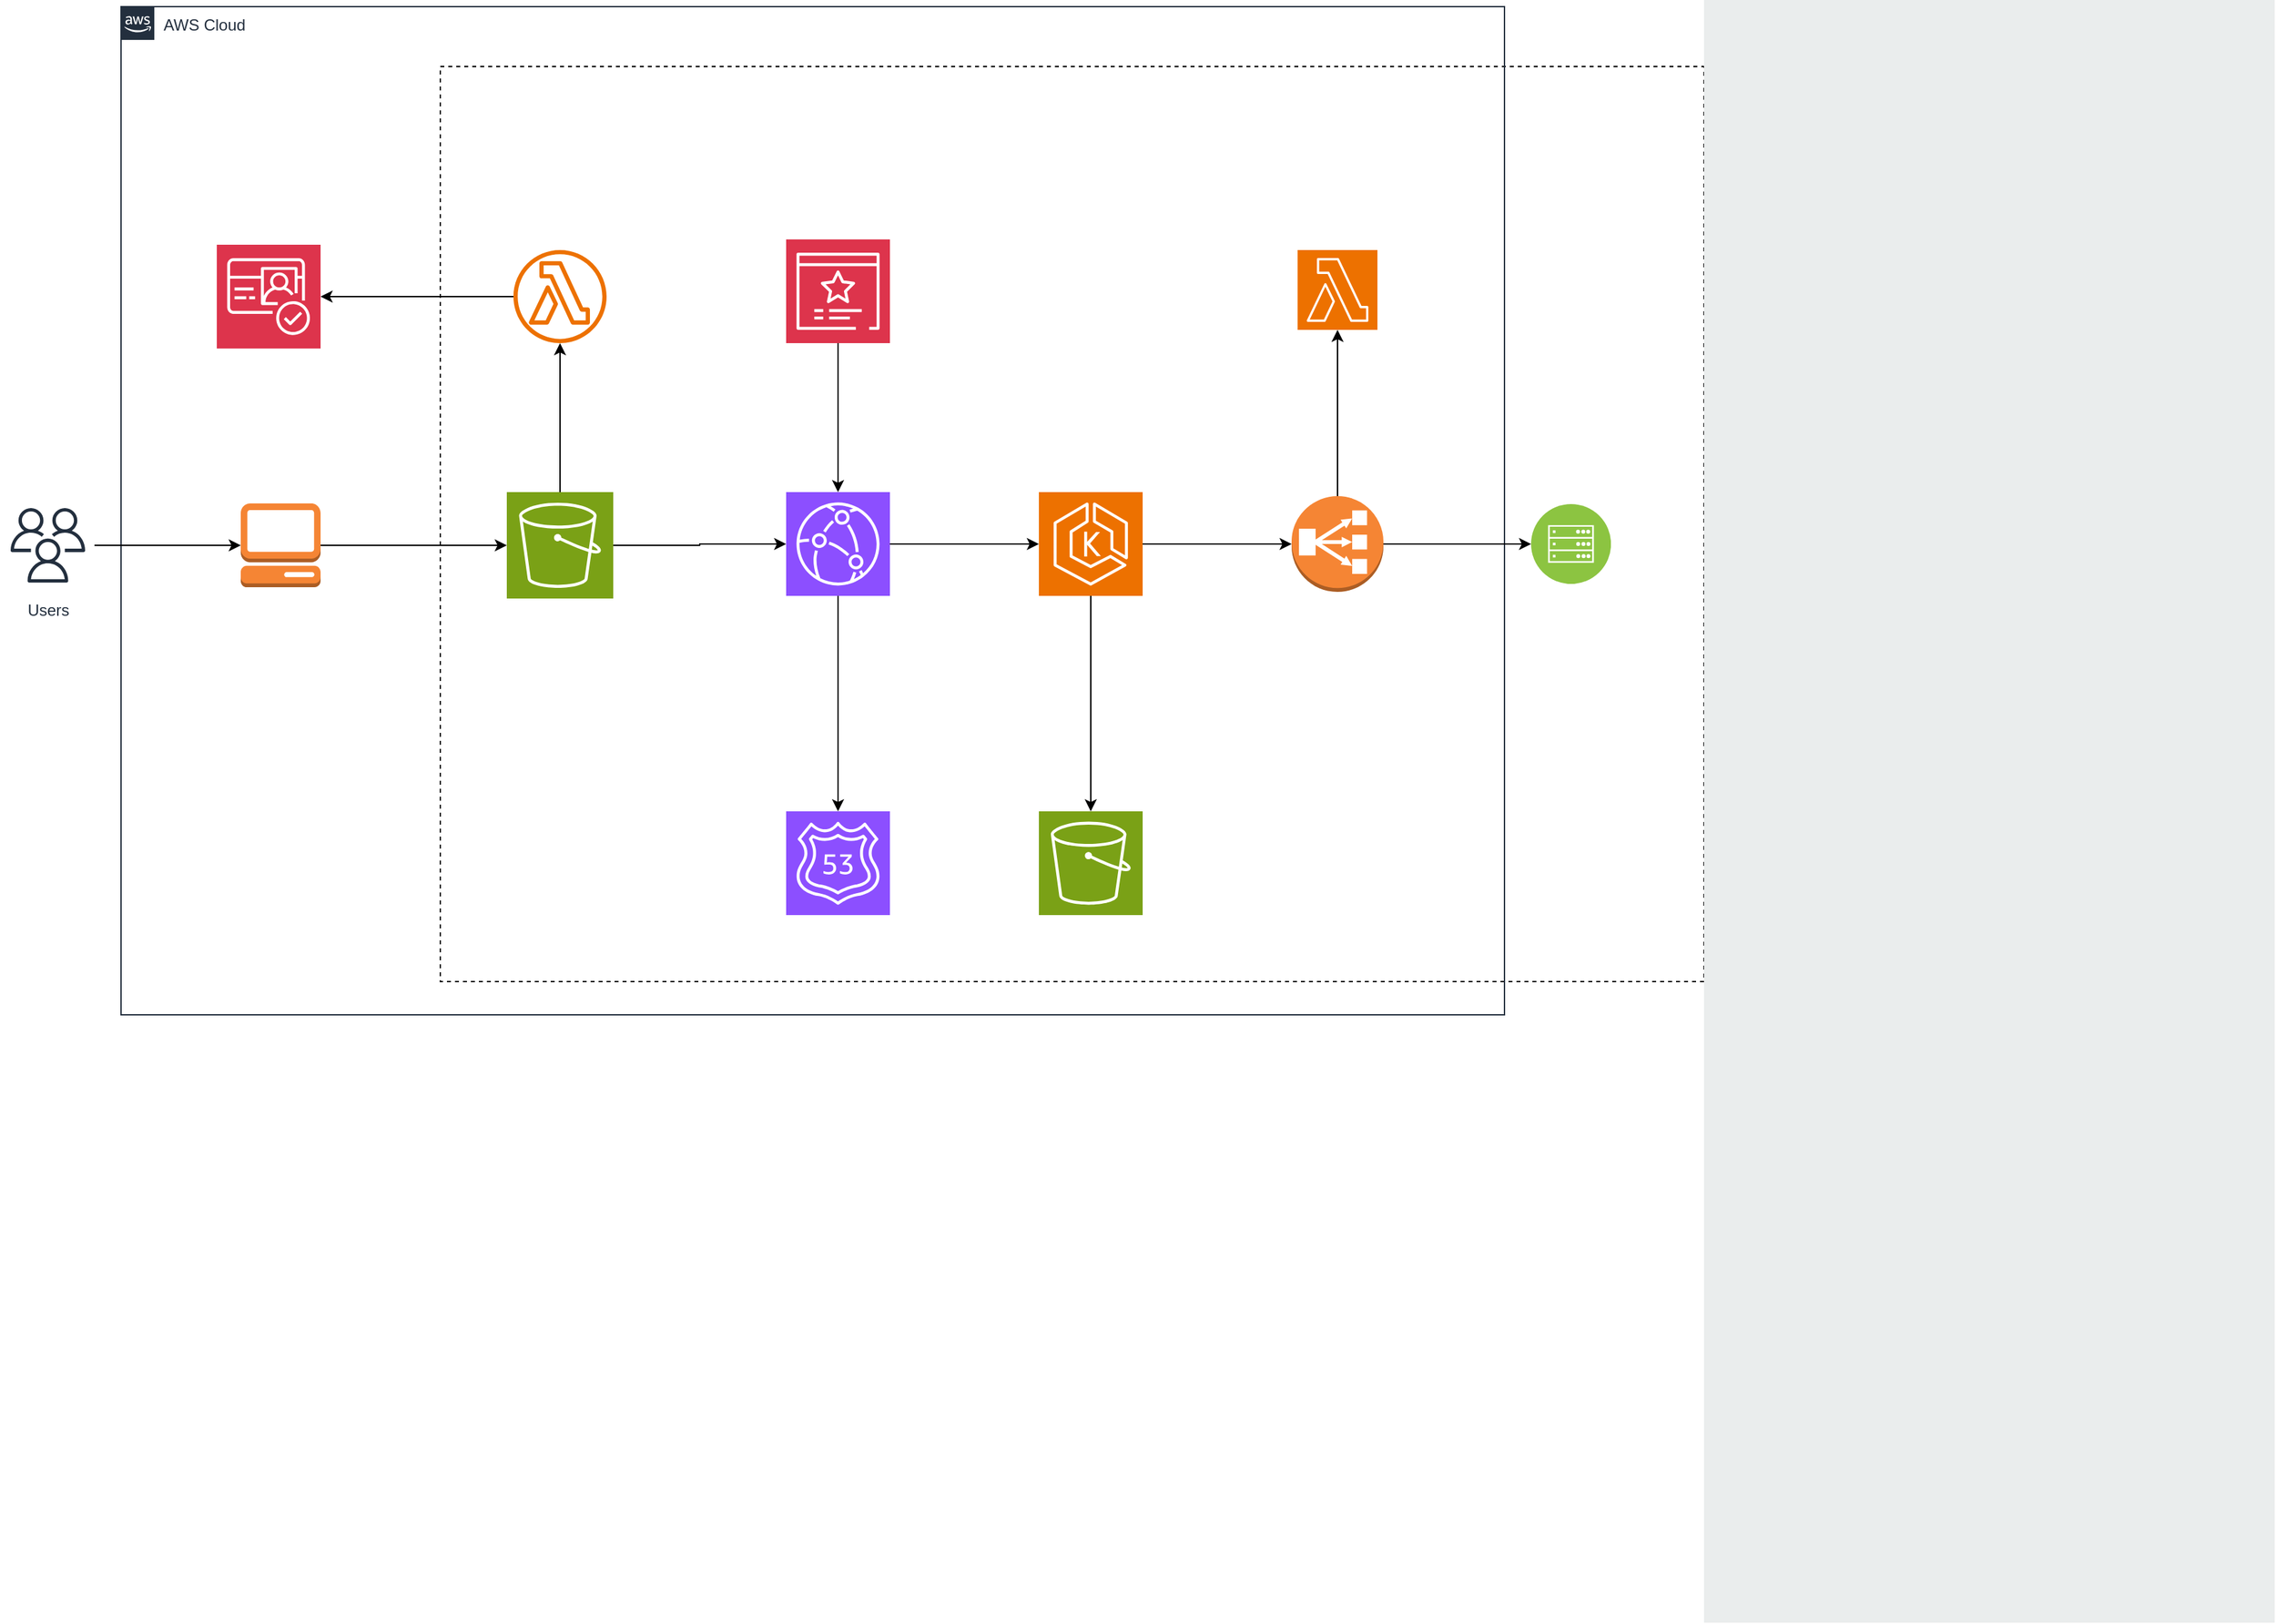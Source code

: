 <mxfile version="24.3.1" type="github">
  <diagram id="Ht1M8jgEwFfnCIfOTk4-" name="Page-1">
    <mxGraphModel dx="1309" dy="569" grid="1" gridSize="10" guides="1" tooltips="1" connect="1" arrows="1" fold="1" page="1" pageScale="1" pageWidth="1169" pageHeight="827" math="0" shadow="0">
      <root>
        <mxCell id="0" />
        <mxCell id="1" parent="0" />
        <mxCell id="UEzPUAAOIrF-is8g5C7q-107" value="" style="rounded=0;whiteSpace=wrap;html=1;labelBackgroundColor=none;fillColor=none;dashed=1;container=1;pointerEvents=0;collapsible=0;recursiveResize=0;" parent="1" vertex="1">
          <mxGeometry x="340" y="80" width="950" height="688" as="geometry" />
        </mxCell>
        <mxCell id="UEzPUAAOIrF-is8g5C7q-74" value="AWS Cloud" style="points=[[0,0],[0.25,0],[0.5,0],[0.75,0],[1,0],[1,0.25],[1,0.5],[1,0.75],[1,1],[0.75,1],[0.5,1],[0.25,1],[0,1],[0,0.75],[0,0.5],[0,0.25]];outlineConnect=0;gradientColor=none;html=1;whiteSpace=wrap;fontSize=12;fontStyle=0;shape=mxgraph.aws4.group;grIcon=mxgraph.aws4.group_aws_cloud_alt;strokeColor=#232F3E;fillColor=none;verticalAlign=top;align=left;spacingLeft=30;fontColor=#232F3E;dashed=0;labelBackgroundColor=#ffffff;container=1;pointerEvents=0;collapsible=0;recursiveResize=0;" parent="UEzPUAAOIrF-is8g5C7q-107" vertex="1">
          <mxGeometry x="-240" y="-45" width="1040" height="758" as="geometry" />
        </mxCell>
        <mxCell id="6AM9g3hBtSL9kb6GKqHw-1" value="" style="outlineConnect=0;dashed=0;verticalLabelPosition=bottom;verticalAlign=top;align=center;html=1;shape=mxgraph.aws3.management_console;fillColor=#F58534;gradientColor=none;" parent="UEzPUAAOIrF-is8g5C7q-74" vertex="1">
          <mxGeometry x="90" y="373.5" width="60" height="63" as="geometry" />
        </mxCell>
        <mxCell id="iKtmLbI8oogFUREb0o28-29" value="" style="sketch=0;points=[[0,0,0],[0.25,0,0],[0.5,0,0],[0.75,0,0],[1,0,0],[0,1,0],[0.25,1,0],[0.5,1,0],[0.75,1,0],[1,1,0],[0,0.25,0],[0,0.5,0],[0,0.75,0],[1,0.25,0],[1,0.5,0],[1,0.75,0]];outlineConnect=0;fontColor=#232F3E;fillColor=#DD344C;strokeColor=#ffffff;dashed=0;verticalLabelPosition=bottom;verticalAlign=top;align=center;html=1;fontSize=12;fontStyle=0;aspect=fixed;shape=mxgraph.aws4.resourceIcon;resIcon=mxgraph.aws4.cognito;" vertex="1" parent="UEzPUAAOIrF-is8g5C7q-74">
          <mxGeometry x="72" y="179" width="78" height="78" as="geometry" />
        </mxCell>
        <mxCell id="iKtmLbI8oogFUREb0o28-14" style="edgeStyle=orthogonalEdgeStyle;rounded=0;orthogonalLoop=1;jettySize=auto;html=1;" edge="1" parent="UEzPUAAOIrF-is8g5C7q-107" source="6AM9g3hBtSL9kb6GKqHw-14" target="iKtmLbI8oogFUREb0o28-13">
          <mxGeometry relative="1" as="geometry" />
        </mxCell>
        <mxCell id="iKtmLbI8oogFUREb0o28-15" style="edgeStyle=orthogonalEdgeStyle;rounded=0;orthogonalLoop=1;jettySize=auto;html=1;" edge="1" parent="UEzPUAAOIrF-is8g5C7q-107" source="6AM9g3hBtSL9kb6GKqHw-14" target="6AM9g3hBtSL9kb6GKqHw-13">
          <mxGeometry relative="1" as="geometry" />
        </mxCell>
        <mxCell id="6AM9g3hBtSL9kb6GKqHw-14" value="" style="sketch=0;points=[[0,0,0],[0.25,0,0],[0.5,0,0],[0.75,0,0],[1,0,0],[0,1,0],[0.25,1,0],[0.5,1,0],[0.75,1,0],[1,1,0],[0,0.25,0],[0,0.5,0],[0,0.75,0],[1,0.25,0],[1,0.5,0],[1,0.75,0]];outlineConnect=0;fontColor=#232F3E;fillColor=#8C4FFF;strokeColor=#ffffff;dashed=0;verticalLabelPosition=bottom;verticalAlign=top;align=center;html=1;fontSize=12;fontStyle=0;aspect=fixed;shape=mxgraph.aws4.resourceIcon;resIcon=mxgraph.aws4.cloudfront;" parent="UEzPUAAOIrF-is8g5C7q-107" vertex="1">
          <mxGeometry x="260" y="320" width="78" height="78" as="geometry" />
        </mxCell>
        <mxCell id="iKtmLbI8oogFUREb0o28-12" style="edgeStyle=orthogonalEdgeStyle;rounded=0;orthogonalLoop=1;jettySize=auto;html=1;" edge="1" parent="UEzPUAAOIrF-is8g5C7q-107" source="6AM9g3hBtSL9kb6GKqHw-10" target="6AM9g3hBtSL9kb6GKqHw-14">
          <mxGeometry relative="1" as="geometry" />
        </mxCell>
        <mxCell id="iKtmLbI8oogFUREb0o28-22" value="" style="edgeStyle=orthogonalEdgeStyle;rounded=0;orthogonalLoop=1;jettySize=auto;html=1;" edge="1" parent="UEzPUAAOIrF-is8g5C7q-107" source="6AM9g3hBtSL9kb6GKqHw-10" target="6AM9g3hBtSL9kb6GKqHw-3">
          <mxGeometry relative="1" as="geometry" />
        </mxCell>
        <mxCell id="6AM9g3hBtSL9kb6GKqHw-10" value="" style="sketch=0;points=[[0,0,0],[0.25,0,0],[0.5,0,0],[0.75,0,0],[1,0,0],[0,1,0],[0.25,1,0],[0.5,1,0],[0.75,1,0],[1,1,0],[0,0.25,0],[0,0.5,0],[0,0.75,0],[1,0.25,0],[1,0.5,0],[1,0.75,0]];outlineConnect=0;fontColor=#232F3E;fillColor=#7AA116;strokeColor=#ffffff;dashed=0;verticalLabelPosition=bottom;verticalAlign=top;align=center;html=1;fontSize=12;fontStyle=0;aspect=fixed;shape=mxgraph.aws4.resourceIcon;resIcon=mxgraph.aws4.s3;" parent="UEzPUAAOIrF-is8g5C7q-107" vertex="1">
          <mxGeometry x="50" y="320" width="80" height="80" as="geometry" />
        </mxCell>
        <mxCell id="iKtmLbI8oogFUREb0o28-8" style="edgeStyle=orthogonalEdgeStyle;rounded=0;orthogonalLoop=1;jettySize=auto;html=1;entryX=0;entryY=0.5;entryDx=0;entryDy=0;entryPerimeter=0;" edge="1" parent="UEzPUAAOIrF-is8g5C7q-107" source="6AM9g3hBtSL9kb6GKqHw-1" target="6AM9g3hBtSL9kb6GKqHw-10">
          <mxGeometry relative="1" as="geometry" />
        </mxCell>
        <mxCell id="iKtmLbI8oogFUREb0o28-21" style="edgeStyle=orthogonalEdgeStyle;rounded=0;orthogonalLoop=1;jettySize=auto;html=1;" edge="1" parent="UEzPUAAOIrF-is8g5C7q-107" source="iKtmLbI8oogFUREb0o28-13" target="iKtmLbI8oogFUREb0o28-3">
          <mxGeometry relative="1" as="geometry" />
        </mxCell>
        <mxCell id="iKtmLbI8oogFUREb0o28-35" style="edgeStyle=orthogonalEdgeStyle;rounded=0;orthogonalLoop=1;jettySize=auto;html=1;" edge="1" parent="UEzPUAAOIrF-is8g5C7q-107" source="iKtmLbI8oogFUREb0o28-13" target="iKtmLbI8oogFUREb0o28-34">
          <mxGeometry relative="1" as="geometry" />
        </mxCell>
        <mxCell id="iKtmLbI8oogFUREb0o28-13" value="" style="sketch=0;points=[[0,0,0],[0.25,0,0],[0.5,0,0],[0.75,0,0],[1,0,0],[0,1,0],[0.25,1,0],[0.5,1,0],[0.75,1,0],[1,1,0],[0,0.25,0],[0,0.5,0],[0,0.75,0],[1,0.25,0],[1,0.5,0],[1,0.75,0]];outlineConnect=0;fontColor=#232F3E;fillColor=#ED7100;strokeColor=#ffffff;dashed=0;verticalLabelPosition=bottom;verticalAlign=top;align=center;html=1;fontSize=12;fontStyle=0;aspect=fixed;shape=mxgraph.aws4.resourceIcon;resIcon=mxgraph.aws4.eks;" vertex="1" parent="UEzPUAAOIrF-is8g5C7q-107">
          <mxGeometry x="450" y="320" width="78" height="78" as="geometry" />
        </mxCell>
        <mxCell id="6AM9g3hBtSL9kb6GKqHw-13" value="" style="sketch=0;points=[[0,0,0],[0.25,0,0],[0.5,0,0],[0.75,0,0],[1,0,0],[0,1,0],[0.25,1,0],[0.5,1,0],[0.75,1,0],[1,1,0],[0,0.25,0],[0,0.5,0],[0,0.75,0],[1,0.25,0],[1,0.5,0],[1,0.75,0]];outlineConnect=0;fontColor=#232F3E;fillColor=#8C4FFF;strokeColor=#ffffff;dashed=0;verticalLabelPosition=bottom;verticalAlign=top;align=center;html=1;fontSize=12;fontStyle=0;aspect=fixed;shape=mxgraph.aws4.resourceIcon;resIcon=mxgraph.aws4.route_53;" parent="UEzPUAAOIrF-is8g5C7q-107" vertex="1">
          <mxGeometry x="260" y="560" width="78" height="78" as="geometry" />
        </mxCell>
        <mxCell id="iKtmLbI8oogFUREb0o28-24" style="edgeStyle=orthogonalEdgeStyle;rounded=0;orthogonalLoop=1;jettySize=auto;html=1;" edge="1" parent="UEzPUAAOIrF-is8g5C7q-107" source="iKtmLbI8oogFUREb0o28-3" target="6AM9g3hBtSL9kb6GKqHw-8">
          <mxGeometry relative="1" as="geometry" />
        </mxCell>
        <mxCell id="iKtmLbI8oogFUREb0o28-33" style="edgeStyle=orthogonalEdgeStyle;rounded=0;orthogonalLoop=1;jettySize=auto;html=1;" edge="1" parent="UEzPUAAOIrF-is8g5C7q-107" source="iKtmLbI8oogFUREb0o28-3" target="iKtmLbI8oogFUREb0o28-31">
          <mxGeometry relative="1" as="geometry" />
        </mxCell>
        <mxCell id="iKtmLbI8oogFUREb0o28-3" value="" style="outlineConnect=0;dashed=0;verticalLabelPosition=bottom;verticalAlign=top;align=center;html=1;shape=mxgraph.aws3.classic_load_balancer;fillColor=#F58534;gradientColor=none;" vertex="1" parent="UEzPUAAOIrF-is8g5C7q-107">
          <mxGeometry x="640" y="323" width="69" height="72" as="geometry" />
        </mxCell>
        <mxCell id="iKtmLbI8oogFUREb0o28-30" style="edgeStyle=orthogonalEdgeStyle;rounded=0;orthogonalLoop=1;jettySize=auto;html=1;" edge="1" parent="UEzPUAAOIrF-is8g5C7q-107" source="6AM9g3hBtSL9kb6GKqHw-3" target="iKtmLbI8oogFUREb0o28-29">
          <mxGeometry relative="1" as="geometry" />
        </mxCell>
        <mxCell id="6AM9g3hBtSL9kb6GKqHw-3" value="" style="sketch=0;outlineConnect=0;fontColor=#232F3E;gradientColor=none;fillColor=#ED7100;strokeColor=none;dashed=0;verticalLabelPosition=bottom;verticalAlign=top;align=center;html=1;fontSize=12;fontStyle=0;aspect=fixed;pointerEvents=1;shape=mxgraph.aws4.lambda_function;" parent="UEzPUAAOIrF-is8g5C7q-107" vertex="1">
          <mxGeometry x="55" y="138" width="70" height="70" as="geometry" />
        </mxCell>
        <mxCell id="6AM9g3hBtSL9kb6GKqHw-8" value="" style="sketch=0;points=[[0,0,0],[0.25,0,0],[0.5,0,0],[0.75,0,0],[1,0,0],[0,1,0],[0.25,1,0],[0.5,1,0],[0.75,1,0],[1,1,0],[0,0.25,0],[0,0.5,0],[0,0.75,0],[1,0.25,0],[1,0.5,0],[1,0.75,0]];outlineConnect=0;fontColor=#232F3E;fillColor=#ED7100;strokeColor=#ffffff;dashed=0;verticalLabelPosition=bottom;verticalAlign=top;align=center;html=1;fontSize=12;fontStyle=0;aspect=fixed;shape=mxgraph.aws4.resourceIcon;resIcon=mxgraph.aws4.lambda;" parent="UEzPUAAOIrF-is8g5C7q-107" vertex="1">
          <mxGeometry x="644.5" y="138" width="60" height="60" as="geometry" />
        </mxCell>
        <mxCell id="iKtmLbI8oogFUREb0o28-26" value="" style="edgeStyle=orthogonalEdgeStyle;rounded=0;orthogonalLoop=1;jettySize=auto;html=1;" edge="1" parent="UEzPUAAOIrF-is8g5C7q-107" source="6AM9g3hBtSL9kb6GKqHw-17" target="6AM9g3hBtSL9kb6GKqHw-14">
          <mxGeometry relative="1" as="geometry" />
        </mxCell>
        <mxCell id="6AM9g3hBtSL9kb6GKqHw-17" value="" style="sketch=0;points=[[0,0,0],[0.25,0,0],[0.5,0,0],[0.75,0,0],[1,0,0],[0,1,0],[0.25,1,0],[0.5,1,0],[0.75,1,0],[1,1,0],[0,0.25,0],[0,0.5,0],[0,0.75,0],[1,0.25,0],[1,0.5,0],[1,0.75,0]];outlineConnect=0;fontColor=#232F3E;fillColor=#DD344C;strokeColor=#ffffff;dashed=0;verticalLabelPosition=bottom;verticalAlign=top;align=center;html=1;fontSize=12;fontStyle=0;aspect=fixed;shape=mxgraph.aws4.resourceIcon;resIcon=mxgraph.aws4.certificate_manager_3;" parent="UEzPUAAOIrF-is8g5C7q-107" vertex="1">
          <mxGeometry x="260" y="130" width="78" height="78" as="geometry" />
        </mxCell>
        <mxCell id="iKtmLbI8oogFUREb0o28-31" value="" style="image;aspect=fixed;perimeter=ellipsePerimeter;html=1;align=center;shadow=0;dashed=0;fontColor=#4277BB;labelBackgroundColor=default;fontSize=12;spacingTop=3;image=img/lib/ibm/infrastructure/mobile_backend.svg;" vertex="1" parent="UEzPUAAOIrF-is8g5C7q-107">
          <mxGeometry x="820" y="329" width="60" height="60" as="geometry" />
        </mxCell>
        <mxCell id="iKtmLbI8oogFUREb0o28-34" value="" style="sketch=0;points=[[0,0,0],[0.25,0,0],[0.5,0,0],[0.75,0,0],[1,0,0],[0,1,0],[0.25,1,0],[0.5,1,0],[0.75,1,0],[1,1,0],[0,0.25,0],[0,0.5,0],[0,0.75,0],[1,0.25,0],[1,0.5,0],[1,0.75,0]];outlineConnect=0;fontColor=#232F3E;fillColor=#7AA116;strokeColor=#ffffff;dashed=0;verticalLabelPosition=bottom;verticalAlign=top;align=center;html=1;fontSize=12;fontStyle=0;aspect=fixed;shape=mxgraph.aws4.resourceIcon;resIcon=mxgraph.aws4.s3;" vertex="1" parent="UEzPUAAOIrF-is8g5C7q-107">
          <mxGeometry x="450" y="560" width="78" height="78" as="geometry" />
        </mxCell>
        <mxCell id="iKtmLbI8oogFUREb0o28-7" style="edgeStyle=orthogonalEdgeStyle;rounded=0;orthogonalLoop=1;jettySize=auto;html=1;" edge="1" parent="1" source="6AM9g3hBtSL9kb6GKqHw-12" target="6AM9g3hBtSL9kb6GKqHw-1">
          <mxGeometry relative="1" as="geometry" />
        </mxCell>
        <mxCell id="6AM9g3hBtSL9kb6GKqHw-12" value="Users" style="sketch=0;outlineConnect=0;fontColor=#232F3E;gradientColor=none;strokeColor=#232F3E;fillColor=#ffffff;dashed=0;verticalLabelPosition=bottom;verticalAlign=top;align=center;html=1;fontSize=12;fontStyle=0;aspect=fixed;shape=mxgraph.aws4.resourceIcon;resIcon=mxgraph.aws4.users;" parent="1" vertex="1">
          <mxGeometry x="10" y="405" width="70" height="70" as="geometry" />
        </mxCell>
        <mxCell id="iKtmLbI8oogFUREb0o28-2" value="" style="rounded=0;whiteSpace=wrap;html=1;fillColor=#EAEDED;fontSize=22;fontColor=#FFFFFF;strokeColor=none;labelBackgroundColor=none;" vertex="1" parent="1">
          <mxGeometry x="1290" y="30" width="429" height="1220" as="geometry" />
        </mxCell>
      </root>
    </mxGraphModel>
  </diagram>
</mxfile>
